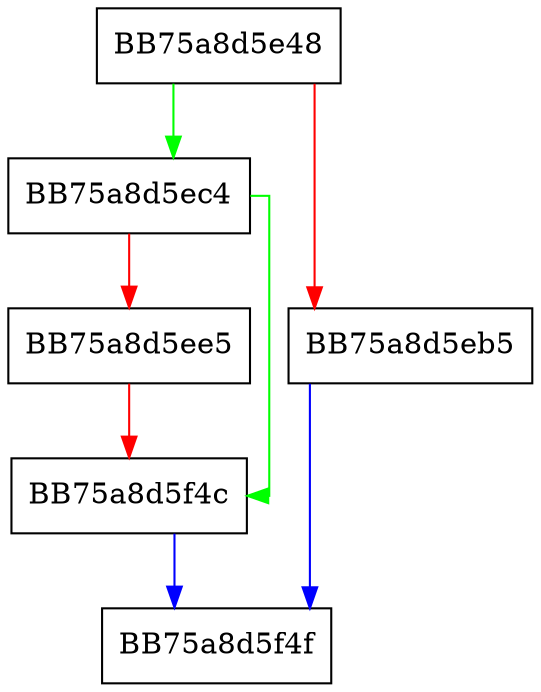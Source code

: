 digraph _do_cpu_classify {
  node [shape="box"];
  graph [splines=ortho];
  BB75a8d5e48 -> BB75a8d5ec4 [color="green"];
  BB75a8d5e48 -> BB75a8d5eb5 [color="red"];
  BB75a8d5eb5 -> BB75a8d5f4f [color="blue"];
  BB75a8d5ec4 -> BB75a8d5f4c [color="green"];
  BB75a8d5ec4 -> BB75a8d5ee5 [color="red"];
  BB75a8d5ee5 -> BB75a8d5f4c [color="red"];
  BB75a8d5f4c -> BB75a8d5f4f [color="blue"];
}